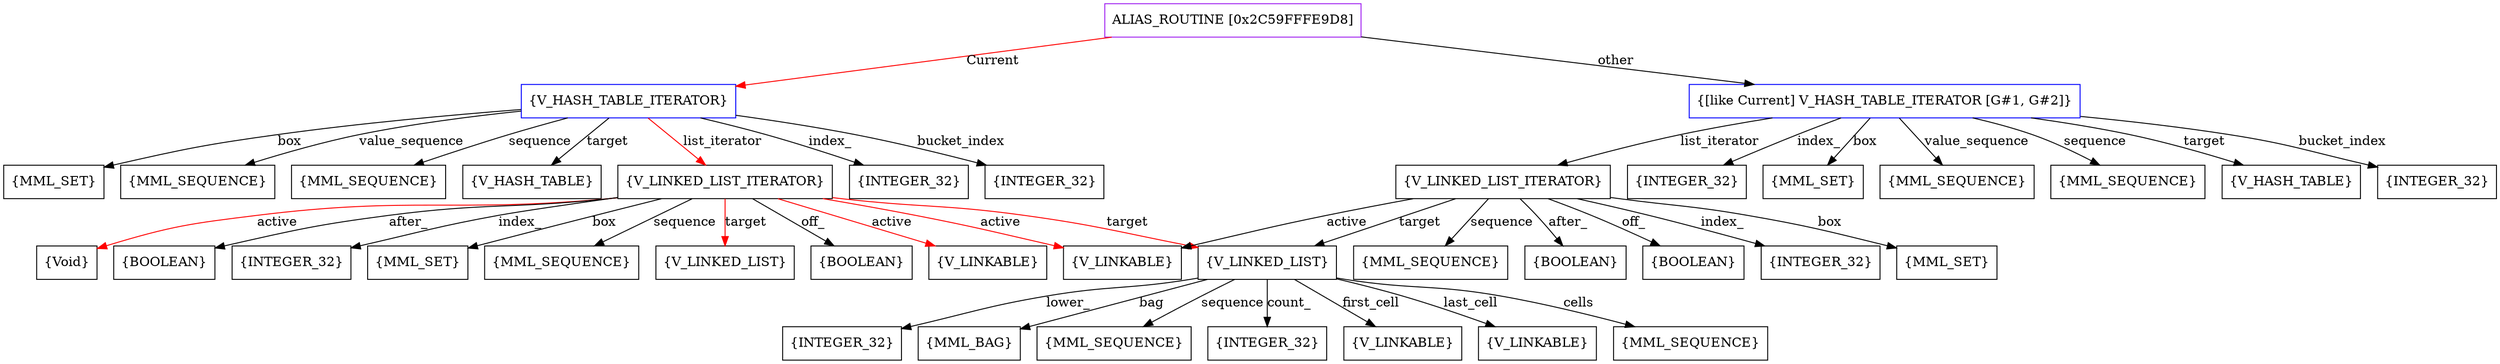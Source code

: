 digraph g {
	node [shape=box]
	b1[color=purple label=<ALIAS_ROUTINE [0x2C59FFFE9D8]>]
	b2[color=blue label=<{V_HASH_TABLE_ITERATOR}>]
	b3[label=<{INTEGER_32}>]
	b4[label=<{MML_SET}>]
	b5[label=<{MML_SEQUENCE}>]
	b6[label=<{MML_SEQUENCE}>]
	b7[label=<{V_HASH_TABLE}>]
	b8[label=<{V_LINKED_LIST_ITERATOR}>]
	b9[label=<{BOOLEAN}>]
	b10[label=<{INTEGER_32}>]
	b11[label=<{MML_SET}>]
	b12[label=<{MML_SEQUENCE}>]
	b13[label=<{V_LINKED_LIST}>]
	b14[label=<{V_LINKED_LIST}>]
	b15[label=<{INTEGER_32}>]
	b16[label=<{MML_BAG}>]
	b17[label=<{MML_SEQUENCE}>]
	b18[label=<{INTEGER_32}>]
	b19[label=<{V_LINKABLE}>]
	b20[label=<{V_LINKABLE}>]
	b21[label=<{MML_SEQUENCE}>]
	b22[label=<{V_LINKABLE}>]
	b23[label=<{Void}>]
	b24[label=<{V_LINKABLE}>]
	b25[label=<{BOOLEAN}>]
	b26[label=<{INTEGER_32}>]
	b27[color=blue label=<{[like Current] V_HASH_TABLE_ITERATOR [G#1, G#2]}>]
	b28[label=<{INTEGER_32}>]
	b29[label=<{MML_SET}>]
	b30[label=<{MML_SEQUENCE}>]
	b31[label=<{MML_SEQUENCE}>]
	b32[label=<{V_HASH_TABLE}>]
	b33[label=<{V_LINKED_LIST_ITERATOR}>]
	b34[label=<{BOOLEAN}>]
	b35[label=<{INTEGER_32}>]
	b36[label=<{MML_SET}>]
	b37[label=<{MML_SEQUENCE}>]
	b38[label=<{BOOLEAN}>]
	b39[label=<{INTEGER_32}>]
	b1->b2[color=red label=<Current>]
	b2->b3[label=<index_>]
	b2->b4[label=<box>]
	b2->b5[label=<value_sequence>]
	b2->b6[label=<sequence>]
	b2->b7[label=<target>]
	b2->b8[color=red label=<list_iterator>]
	b8->b9[label=<off_>]
	b8->b10[label=<index_>]
	b8->b11[label=<box>]
	b8->b12[label=<sequence>]
	b8->b13[color=red label=<target>]
	b8->b14[color=red label=<target>]
	b14->b15[label=<lower_>]
	b14->b16[label=<bag>]
	b14->b17[label=<sequence>]
	b14->b18[label=<count_>]
	b14->b19[label=<first_cell>]
	b14->b20[label=<last_cell>]
	b14->b21[label=<cells>]
	b8->b22[color=red label=<active>]
	b8->b23[color=red label=<active>]
	b8->b24[color=red label=<active>]
	b8->b25[label=<after_>]
	b2->b26[label=<bucket_index>]
	b1->b27[label=<other>]
	b27->b28[label=<index_>]
	b27->b29[label=<box>]
	b27->b30[label=<value_sequence>]
	b27->b31[label=<sequence>]
	b27->b32[label=<target>]
	b27->b33[label=<list_iterator>]
	b33->b34[label=<off_>]
	b33->b35[label=<index_>]
	b33->b36[label=<box>]
	b33->b37[label=<sequence>]
	b33->b14[label=<target>]
	b33->b24[label=<active>]
	b33->b38[label=<after_>]
	b27->b39[label=<bucket_index>]
}
